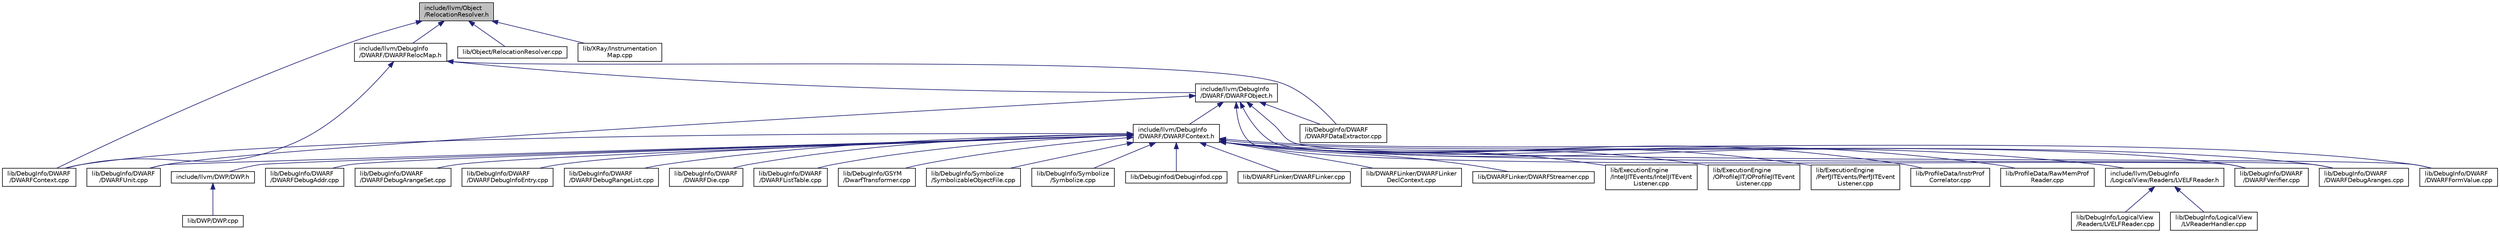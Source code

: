 digraph "include/llvm/Object/RelocationResolver.h"
{
 // LATEX_PDF_SIZE
  bgcolor="transparent";
  edge [fontname="Helvetica",fontsize="10",labelfontname="Helvetica",labelfontsize="10"];
  node [fontname="Helvetica",fontsize="10",shape=record];
  Node1 [label="include/llvm/Object\l/RelocationResolver.h",height=0.2,width=0.4,color="black", fillcolor="grey75", style="filled", fontcolor="black",tooltip=" "];
  Node1 -> Node2 [dir="back",color="midnightblue",fontsize="10",style="solid",fontname="Helvetica"];
  Node2 [label="include/llvm/DebugInfo\l/DWARF/DWARFRelocMap.h",height=0.2,width=0.4,color="black",URL="$DWARFRelocMap_8h.html",tooltip=" "];
  Node2 -> Node3 [dir="back",color="midnightblue",fontsize="10",style="solid",fontname="Helvetica"];
  Node3 [label="include/llvm/DebugInfo\l/DWARF/DWARFObject.h",height=0.2,width=0.4,color="black",URL="$DWARFObject_8h.html",tooltip=" "];
  Node3 -> Node4 [dir="back",color="midnightblue",fontsize="10",style="solid",fontname="Helvetica"];
  Node4 [label="include/llvm/DebugInfo\l/DWARF/DWARFContext.h",height=0.2,width=0.4,color="black",URL="$DWARFContext_8h.html",tooltip=" "];
  Node4 -> Node5 [dir="back",color="midnightblue",fontsize="10",style="solid",fontname="Helvetica"];
  Node5 [label="include/llvm/DebugInfo\l/LogicalView/Readers/LVELFReader.h",height=0.2,width=0.4,color="black",URL="$LVELFReader_8h.html",tooltip=" "];
  Node5 -> Node6 [dir="back",color="midnightblue",fontsize="10",style="solid",fontname="Helvetica"];
  Node6 [label="lib/DebugInfo/LogicalView\l/LVReaderHandler.cpp",height=0.2,width=0.4,color="black",URL="$LVReaderHandler_8cpp.html",tooltip=" "];
  Node5 -> Node7 [dir="back",color="midnightblue",fontsize="10",style="solid",fontname="Helvetica"];
  Node7 [label="lib/DebugInfo/LogicalView\l/Readers/LVELFReader.cpp",height=0.2,width=0.4,color="black",URL="$LVELFReader_8cpp.html",tooltip=" "];
  Node4 -> Node8 [dir="back",color="midnightblue",fontsize="10",style="solid",fontname="Helvetica"];
  Node8 [label="include/llvm/DWP/DWP.h",height=0.2,width=0.4,color="black",URL="$DWP_8h.html",tooltip=" "];
  Node8 -> Node9 [dir="back",color="midnightblue",fontsize="10",style="solid",fontname="Helvetica"];
  Node9 [label="lib/DWP/DWP.cpp",height=0.2,width=0.4,color="black",URL="$DWP_8cpp.html",tooltip=" "];
  Node4 -> Node10 [dir="back",color="midnightblue",fontsize="10",style="solid",fontname="Helvetica"];
  Node10 [label="lib/DebugInfo/DWARF\l/DWARFContext.cpp",height=0.2,width=0.4,color="black",URL="$DWARFContext_8cpp.html",tooltip=" "];
  Node4 -> Node11 [dir="back",color="midnightblue",fontsize="10",style="solid",fontname="Helvetica"];
  Node11 [label="lib/DebugInfo/DWARF\l/DWARFDebugAddr.cpp",height=0.2,width=0.4,color="black",URL="$DWARFDebugAddr_8cpp.html",tooltip=" "];
  Node4 -> Node12 [dir="back",color="midnightblue",fontsize="10",style="solid",fontname="Helvetica"];
  Node12 [label="lib/DebugInfo/DWARF\l/DWARFDebugAranges.cpp",height=0.2,width=0.4,color="black",URL="$DWARFDebugAranges_8cpp.html",tooltip=" "];
  Node4 -> Node13 [dir="back",color="midnightblue",fontsize="10",style="solid",fontname="Helvetica"];
  Node13 [label="lib/DebugInfo/DWARF\l/DWARFDebugArangeSet.cpp",height=0.2,width=0.4,color="black",URL="$DWARFDebugArangeSet_8cpp.html",tooltip=" "];
  Node4 -> Node14 [dir="back",color="midnightblue",fontsize="10",style="solid",fontname="Helvetica"];
  Node14 [label="lib/DebugInfo/DWARF\l/DWARFDebugInfoEntry.cpp",height=0.2,width=0.4,color="black",URL="$DWARFDebugInfoEntry_8cpp.html",tooltip=" "];
  Node4 -> Node15 [dir="back",color="midnightblue",fontsize="10",style="solid",fontname="Helvetica"];
  Node15 [label="lib/DebugInfo/DWARF\l/DWARFDebugRangeList.cpp",height=0.2,width=0.4,color="black",URL="$DWARFDebugRangeList_8cpp.html",tooltip=" "];
  Node4 -> Node16 [dir="back",color="midnightblue",fontsize="10",style="solid",fontname="Helvetica"];
  Node16 [label="lib/DebugInfo/DWARF\l/DWARFDie.cpp",height=0.2,width=0.4,color="black",URL="$DWARFDie_8cpp.html",tooltip=" "];
  Node4 -> Node17 [dir="back",color="midnightblue",fontsize="10",style="solid",fontname="Helvetica"];
  Node17 [label="lib/DebugInfo/DWARF\l/DWARFFormValue.cpp",height=0.2,width=0.4,color="black",URL="$DWARFFormValue_8cpp.html",tooltip=" "];
  Node4 -> Node18 [dir="back",color="midnightblue",fontsize="10",style="solid",fontname="Helvetica"];
  Node18 [label="lib/DebugInfo/DWARF\l/DWARFListTable.cpp",height=0.2,width=0.4,color="black",URL="$DWARFListTable_8cpp.html",tooltip=" "];
  Node4 -> Node19 [dir="back",color="midnightblue",fontsize="10",style="solid",fontname="Helvetica"];
  Node19 [label="lib/DebugInfo/DWARF\l/DWARFUnit.cpp",height=0.2,width=0.4,color="black",URL="$DWARFUnit_8cpp.html",tooltip=" "];
  Node4 -> Node20 [dir="back",color="midnightblue",fontsize="10",style="solid",fontname="Helvetica"];
  Node20 [label="lib/DebugInfo/DWARF\l/DWARFVerifier.cpp",height=0.2,width=0.4,color="black",URL="$DWARFVerifier_8cpp.html",tooltip=" "];
  Node4 -> Node21 [dir="back",color="midnightblue",fontsize="10",style="solid",fontname="Helvetica"];
  Node21 [label="lib/DebugInfo/GSYM\l/DwarfTransformer.cpp",height=0.2,width=0.4,color="black",URL="$DwarfTransformer_8cpp.html",tooltip=" "];
  Node4 -> Node22 [dir="back",color="midnightblue",fontsize="10",style="solid",fontname="Helvetica"];
  Node22 [label="lib/DebugInfo/Symbolize\l/SymbolizableObjectFile.cpp",height=0.2,width=0.4,color="black",URL="$SymbolizableObjectFile_8cpp.html",tooltip=" "];
  Node4 -> Node23 [dir="back",color="midnightblue",fontsize="10",style="solid",fontname="Helvetica"];
  Node23 [label="lib/DebugInfo/Symbolize\l/Symbolize.cpp",height=0.2,width=0.4,color="black",URL="$Symbolize_8cpp.html",tooltip=" "];
  Node4 -> Node24 [dir="back",color="midnightblue",fontsize="10",style="solid",fontname="Helvetica"];
  Node24 [label="lib/Debuginfod/Debuginfod.cpp",height=0.2,width=0.4,color="black",URL="$Debuginfod_8cpp.html",tooltip=" "];
  Node4 -> Node25 [dir="back",color="midnightblue",fontsize="10",style="solid",fontname="Helvetica"];
  Node25 [label="lib/DWARFLinker/DWARFLinker.cpp",height=0.2,width=0.4,color="black",URL="$DWARFLinker_8cpp.html",tooltip=" "];
  Node4 -> Node26 [dir="back",color="midnightblue",fontsize="10",style="solid",fontname="Helvetica"];
  Node26 [label="lib/DWARFLinker/DWARFLinker\lDeclContext.cpp",height=0.2,width=0.4,color="black",URL="$DWARFLinkerDeclContext_8cpp.html",tooltip=" "];
  Node4 -> Node27 [dir="back",color="midnightblue",fontsize="10",style="solid",fontname="Helvetica"];
  Node27 [label="lib/DWARFLinker/DWARFStreamer.cpp",height=0.2,width=0.4,color="black",URL="$DWARFStreamer_8cpp.html",tooltip=" "];
  Node4 -> Node28 [dir="back",color="midnightblue",fontsize="10",style="solid",fontname="Helvetica"];
  Node28 [label="lib/ExecutionEngine\l/IntelJITEvents/IntelJITEvent\lListener.cpp",height=0.2,width=0.4,color="black",URL="$IntelJITEventListener_8cpp.html",tooltip=" "];
  Node4 -> Node29 [dir="back",color="midnightblue",fontsize="10",style="solid",fontname="Helvetica"];
  Node29 [label="lib/ExecutionEngine\l/OProfileJIT/OProfileJITEvent\lListener.cpp",height=0.2,width=0.4,color="black",URL="$OProfileJITEventListener_8cpp.html",tooltip=" "];
  Node4 -> Node30 [dir="back",color="midnightblue",fontsize="10",style="solid",fontname="Helvetica"];
  Node30 [label="lib/ExecutionEngine\l/PerfJITEvents/PerfJITEvent\lListener.cpp",height=0.2,width=0.4,color="black",URL="$PerfJITEventListener_8cpp.html",tooltip=" "];
  Node4 -> Node31 [dir="back",color="midnightblue",fontsize="10",style="solid",fontname="Helvetica"];
  Node31 [label="lib/ProfileData/InstrProf\lCorrelator.cpp",height=0.2,width=0.4,color="black",URL="$InstrProfCorrelator_8cpp.html",tooltip=" "];
  Node4 -> Node32 [dir="back",color="midnightblue",fontsize="10",style="solid",fontname="Helvetica"];
  Node32 [label="lib/ProfileData/RawMemProf\lReader.cpp",height=0.2,width=0.4,color="black",URL="$RawMemProfReader_8cpp.html",tooltip=" "];
  Node3 -> Node33 [dir="back",color="midnightblue",fontsize="10",style="solid",fontname="Helvetica"];
  Node33 [label="lib/DebugInfo/DWARF\l/DWARFDataExtractor.cpp",height=0.2,width=0.4,color="black",URL="$DWARFDataExtractor_8cpp.html",tooltip=" "];
  Node3 -> Node12 [dir="back",color="midnightblue",fontsize="10",style="solid",fontname="Helvetica"];
  Node3 -> Node17 [dir="back",color="midnightblue",fontsize="10",style="solid",fontname="Helvetica"];
  Node3 -> Node19 [dir="back",color="midnightblue",fontsize="10",style="solid",fontname="Helvetica"];
  Node3 -> Node20 [dir="back",color="midnightblue",fontsize="10",style="solid",fontname="Helvetica"];
  Node2 -> Node10 [dir="back",color="midnightblue",fontsize="10",style="solid",fontname="Helvetica"];
  Node2 -> Node33 [dir="back",color="midnightblue",fontsize="10",style="solid",fontname="Helvetica"];
  Node1 -> Node10 [dir="back",color="midnightblue",fontsize="10",style="solid",fontname="Helvetica"];
  Node1 -> Node34 [dir="back",color="midnightblue",fontsize="10",style="solid",fontname="Helvetica"];
  Node34 [label="lib/Object/RelocationResolver.cpp",height=0.2,width=0.4,color="black",URL="$RelocationResolver_8cpp.html",tooltip=" "];
  Node1 -> Node35 [dir="back",color="midnightblue",fontsize="10",style="solid",fontname="Helvetica"];
  Node35 [label="lib/XRay/Instrumentation\lMap.cpp",height=0.2,width=0.4,color="black",URL="$InstrumentationMap_8cpp.html",tooltip=" "];
}
